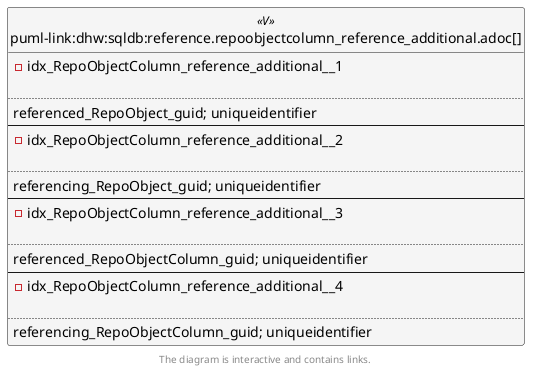 @startuml
left to right direction
'top to bottom direction
hide circle
'avoide "." issues:
set namespaceSeparator none


skinparam class {
  BackgroundColor White
  BackgroundColor<<FN>> Yellow
  BackgroundColor<<FS>> Yellow
  BackgroundColor<<FT>> LightGray
  BackgroundColor<<IF>> Yellow
  BackgroundColor<<IS>> Yellow
  BackgroundColor<<P>> Aqua
  BackgroundColor<<PC>> Aqua
  BackgroundColor<<SN>> Yellow
  BackgroundColor<<SO>> SlateBlue
  BackgroundColor<<TF>> LightGray
  BackgroundColor<<TR>> Tomato
  BackgroundColor<<U>> White
  BackgroundColor<<V>> WhiteSmoke
  BackgroundColor<<X>> Aqua
  BackgroundColor<<external>> AliceBlue
}


entity "puml-link:dhw:sqldb:reference.repoobjectcolumn_reference_additional.adoc[]" as reference.RepoObjectColumn_reference_additional << V >> {
- idx_RepoObjectColumn_reference_additional__1

..
referenced_RepoObject_guid; uniqueidentifier
--
- idx_RepoObjectColumn_reference_additional__2

..
referencing_RepoObject_guid; uniqueidentifier
--
- idx_RepoObjectColumn_reference_additional__3

..
referenced_RepoObjectColumn_guid; uniqueidentifier
--
- idx_RepoObjectColumn_reference_additional__4

..
referencing_RepoObjectColumn_guid; uniqueidentifier
}

footer The diagram is interactive and contains links.
@enduml

